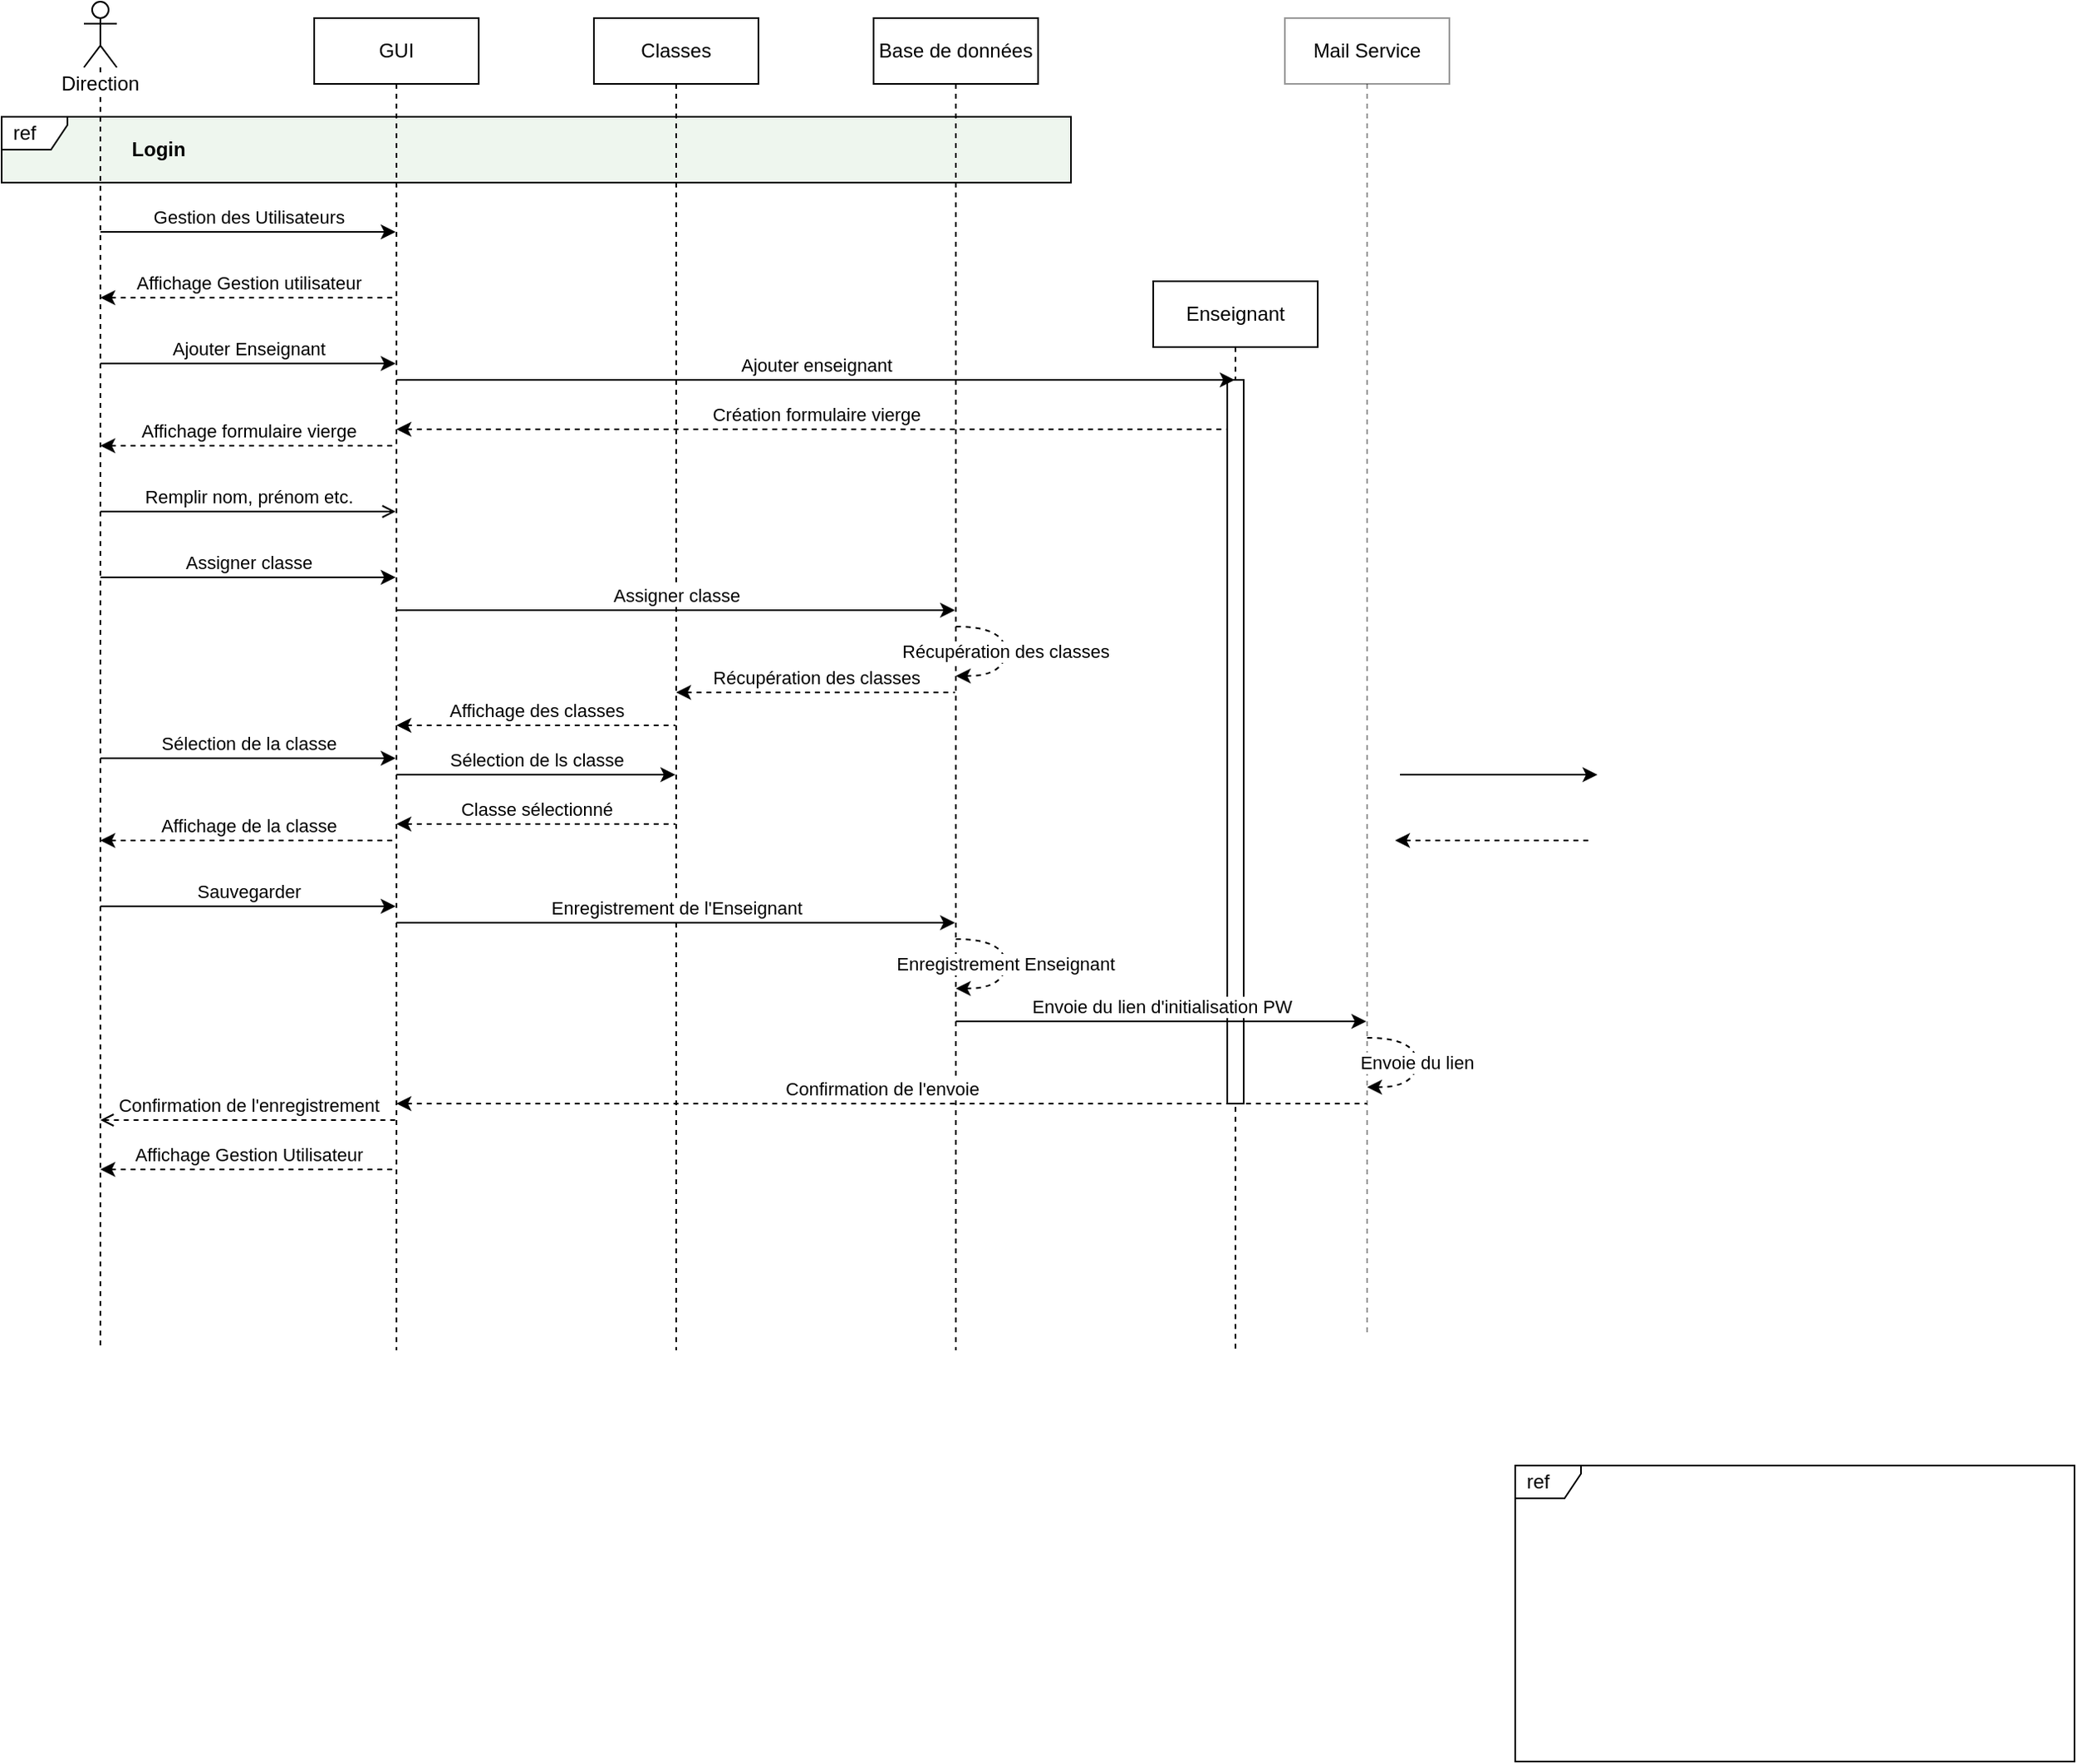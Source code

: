 <mxfile version="19.0.3" type="github">
  <diagram id="vo8UH_zVqahfNAsJbKlJ" name="Page-1">
    <mxGraphModel dx="1990" dy="471" grid="1" gridSize="10" guides="1" tooltips="1" connect="1" arrows="1" fold="1" page="1" pageScale="1" pageWidth="827" pageHeight="1169" math="0" shadow="0">
      <root>
        <mxCell id="0" />
        <mxCell id="1" parent="0" />
        <mxCell id="ZFrfi6K9khdsfjG5ujtt-9" value="" style="rounded=0;whiteSpace=wrap;html=1;labelBackgroundColor=default;fillColor=#d5e8d4;strokeColor=#82b366;opacity=40;" vertex="1" parent="1">
          <mxGeometry x="-10" y="130" width="650" height="40" as="geometry" />
        </mxCell>
        <mxCell id="ZFrfi6K9khdsfjG5ujtt-7" value="ref" style="shape=umlFrame;whiteSpace=wrap;html=1;width=40;height=20;boundedLbl=1;verticalAlign=middle;align=left;spacingLeft=5;labelBackgroundColor=default;gradientColor=#ffffff;" vertex="1" parent="1">
          <mxGeometry x="-10" y="130" width="650" height="40" as="geometry" />
        </mxCell>
        <mxCell id="ZFrfi6K9khdsfjG5ujtt-1" value="GUI" style="shape=umlLifeline;perimeter=lifelinePerimeter;whiteSpace=wrap;html=1;container=1;collapsible=0;recursiveResize=0;outlineConnect=0;" vertex="1" parent="1">
          <mxGeometry x="180" y="70" width="100" height="810" as="geometry" />
        </mxCell>
        <mxCell id="ZFrfi6K9khdsfjG5ujtt-19" value="Affichage formulaire vierge" style="endArrow=none;html=1;rounded=0;verticalAlign=bottom;dashed=1;startArrow=classic;startFill=1;endFill=0;" edge="1" parent="ZFrfi6K9khdsfjG5ujtt-1" source="ZFrfi6K9khdsfjG5ujtt-2">
          <mxGeometry width="50" height="50" relative="1" as="geometry">
            <mxPoint x="-70" y="260" as="sourcePoint" />
            <mxPoint x="50" y="260" as="targetPoint" />
          </mxGeometry>
        </mxCell>
        <mxCell id="ZFrfi6K9khdsfjG5ujtt-31" value="Affichage de la classe" style="endArrow=none;html=1;rounded=0;verticalAlign=bottom;dashed=1;startArrow=classic;startFill=1;endFill=0;" edge="1" parent="ZFrfi6K9khdsfjG5ujtt-1" source="ZFrfi6K9khdsfjG5ujtt-2">
          <mxGeometry width="50" height="50" relative="1" as="geometry">
            <mxPoint x="-70" y="500.0" as="sourcePoint" />
            <mxPoint x="50" y="500.0" as="targetPoint" />
          </mxGeometry>
        </mxCell>
        <mxCell id="ZFrfi6K9khdsfjG5ujtt-40" value="Confirmation de l&#39;enregistrement" style="endArrow=none;html=1;rounded=0;verticalAlign=bottom;dashed=1;startArrow=open;startFill=0;endFill=0;" edge="1" parent="ZFrfi6K9khdsfjG5ujtt-1" source="ZFrfi6K9khdsfjG5ujtt-2">
          <mxGeometry width="50" height="50" relative="1" as="geometry">
            <mxPoint x="-70" y="670" as="sourcePoint" />
            <mxPoint x="50" y="670" as="targetPoint" />
          </mxGeometry>
        </mxCell>
        <mxCell id="ZFrfi6K9khdsfjG5ujtt-2" value="Direction" style="shape=umlLifeline;participant=umlActor;perimeter=lifelinePerimeter;whiteSpace=wrap;html=1;container=1;collapsible=0;recursiveResize=0;verticalAlign=top;spacingTop=36;outlineConnect=0;labelBackgroundColor=default;" vertex="1" parent="1">
          <mxGeometry x="40" y="60" width="20" height="820" as="geometry" />
        </mxCell>
        <mxCell id="ZFrfi6K9khdsfjG5ujtt-3" value="Base de données" style="shape=umlLifeline;perimeter=lifelinePerimeter;whiteSpace=wrap;html=1;container=1;collapsible=0;recursiveResize=0;outlineConnect=0;" vertex="1" parent="1">
          <mxGeometry x="520" y="70" width="100" height="810" as="geometry" />
        </mxCell>
        <mxCell id="ZFrfi6K9khdsfjG5ujtt-25" value="Récupération des classes" style="curved=1;endArrow=classic;html=1;rounded=0;dashed=1;" edge="1" parent="ZFrfi6K9khdsfjG5ujtt-3">
          <mxGeometry width="50" height="50" relative="1" as="geometry">
            <mxPoint x="50" y="370" as="sourcePoint" />
            <mxPoint x="50" y="400" as="targetPoint" />
            <Array as="points">
              <mxPoint x="80" y="370" />
              <mxPoint x="80" y="400" />
            </Array>
          </mxGeometry>
        </mxCell>
        <mxCell id="ZFrfi6K9khdsfjG5ujtt-34" value="Enregistrement Enseignant" style="curved=1;endArrow=classic;html=1;rounded=0;dashed=1;" edge="1" parent="ZFrfi6K9khdsfjG5ujtt-3">
          <mxGeometry width="50" height="50" relative="1" as="geometry">
            <mxPoint x="50" y="560.0" as="sourcePoint" />
            <mxPoint x="50" y="590.0" as="targetPoint" />
            <Array as="points">
              <mxPoint x="80" y="560" />
              <mxPoint x="80" y="590" />
            </Array>
          </mxGeometry>
        </mxCell>
        <mxCell id="ZFrfi6K9khdsfjG5ujtt-4" value="" style="endArrow=classic;html=1;rounded=0;verticalAlign=bottom;" edge="1" parent="1">
          <mxGeometry width="50" height="50" relative="1" as="geometry">
            <mxPoint x="840" y="530" as="sourcePoint" />
            <mxPoint x="960" y="530" as="targetPoint" />
          </mxGeometry>
        </mxCell>
        <mxCell id="ZFrfi6K9khdsfjG5ujtt-5" value="Création formulaire vierge" style="endArrow=none;html=1;rounded=0;verticalAlign=bottom;dashed=1;startArrow=classic;startFill=1;endFill=0;" edge="1" parent="1" source="ZFrfi6K9khdsfjG5ujtt-1" target="ZFrfi6K9khdsfjG5ujtt-16">
          <mxGeometry width="50" height="50" relative="1" as="geometry">
            <mxPoint x="470" y="340" as="sourcePoint" />
            <mxPoint x="590" y="340" as="targetPoint" />
            <Array as="points">
              <mxPoint x="510" y="320" />
            </Array>
          </mxGeometry>
        </mxCell>
        <mxCell id="ZFrfi6K9khdsfjG5ujtt-8" value="&lt;b&gt;Login&lt;/b&gt;" style="text;html=1;align=center;verticalAlign=middle;resizable=0;points=[];autosize=1;strokeColor=none;fillColor=none;" vertex="1" parent="1">
          <mxGeometry x="60" y="140" width="50" height="20" as="geometry" />
        </mxCell>
        <mxCell id="ZFrfi6K9khdsfjG5ujtt-10" value="Gestion des Utilisateurs" style="endArrow=classic;html=1;rounded=0;verticalAlign=bottom;" edge="1" parent="1" target="ZFrfi6K9khdsfjG5ujtt-1">
          <mxGeometry width="50" height="50" relative="1" as="geometry">
            <mxPoint x="50" y="200" as="sourcePoint" />
            <mxPoint x="170" y="200" as="targetPoint" />
          </mxGeometry>
        </mxCell>
        <mxCell id="ZFrfi6K9khdsfjG5ujtt-12" value="Classes" style="shape=umlLifeline;perimeter=lifelinePerimeter;whiteSpace=wrap;html=1;container=1;collapsible=0;recursiveResize=0;outlineConnect=0;" vertex="1" parent="1">
          <mxGeometry x="350" y="70" width="100" height="810" as="geometry" />
        </mxCell>
        <mxCell id="ZFrfi6K9khdsfjG5ujtt-13" value="Affichage Gestion utilisateur" style="endArrow=none;html=1;rounded=0;verticalAlign=bottom;dashed=1;startArrow=classic;startFill=1;endFill=0;" edge="1" parent="1" target="ZFrfi6K9khdsfjG5ujtt-1">
          <mxGeometry width="50" height="50" relative="1" as="geometry">
            <mxPoint x="50" y="240" as="sourcePoint" />
            <mxPoint x="170" y="240" as="targetPoint" />
          </mxGeometry>
        </mxCell>
        <mxCell id="ZFrfi6K9khdsfjG5ujtt-15" value="Ajouter Enseignant" style="endArrow=classic;html=1;rounded=0;verticalAlign=bottom;" edge="1" parent="1" target="ZFrfi6K9khdsfjG5ujtt-1">
          <mxGeometry width="50" height="50" relative="1" as="geometry">
            <mxPoint x="50" y="280" as="sourcePoint" />
            <mxPoint x="170" y="280" as="targetPoint" />
          </mxGeometry>
        </mxCell>
        <mxCell id="ZFrfi6K9khdsfjG5ujtt-16" value="Enseignant" style="shape=umlLifeline;perimeter=lifelinePerimeter;whiteSpace=wrap;html=1;container=1;collapsible=0;recursiveResize=0;outlineConnect=0;" vertex="1" parent="1">
          <mxGeometry x="690" y="230" width="100" height="650" as="geometry" />
        </mxCell>
        <mxCell id="ZFrfi6K9khdsfjG5ujtt-42" value="" style="rounded=0;whiteSpace=wrap;html=1;labelBackgroundColor=default;gradientColor=#ffffff;fillColor=default;" vertex="1" parent="ZFrfi6K9khdsfjG5ujtt-16">
          <mxGeometry x="45" y="60" width="10" height="440" as="geometry" />
        </mxCell>
        <mxCell id="ZFrfi6K9khdsfjG5ujtt-17" value="Ajouter enseignant" style="endArrow=classic;html=1;rounded=0;verticalAlign=bottom;" edge="1" parent="1" target="ZFrfi6K9khdsfjG5ujtt-16">
          <mxGeometry width="50" height="50" relative="1" as="geometry">
            <mxPoint x="230" y="290" as="sourcePoint" />
            <mxPoint x="350" y="290" as="targetPoint" />
          </mxGeometry>
        </mxCell>
        <mxCell id="ZFrfi6K9khdsfjG5ujtt-18" value="" style="endArrow=none;html=1;rounded=0;verticalAlign=bottom;dashed=1;startArrow=classic;startFill=1;endFill=0;" edge="1" parent="1">
          <mxGeometry width="50" height="50" relative="1" as="geometry">
            <mxPoint x="837" y="570" as="sourcePoint" />
            <mxPoint x="957" y="570" as="targetPoint" />
          </mxGeometry>
        </mxCell>
        <mxCell id="ZFrfi6K9khdsfjG5ujtt-20" value="Remplir nom, prénom etc." style="endArrow=open;html=1;rounded=0;verticalAlign=bottom;endFill=0;" edge="1" parent="1" target="ZFrfi6K9khdsfjG5ujtt-1">
          <mxGeometry width="50" height="50" relative="1" as="geometry">
            <mxPoint x="50" y="370" as="sourcePoint" />
            <mxPoint x="170" y="370" as="targetPoint" />
          </mxGeometry>
        </mxCell>
        <mxCell id="ZFrfi6K9khdsfjG5ujtt-21" value="Assigner classe" style="endArrow=classic;html=1;rounded=0;verticalAlign=bottom;" edge="1" parent="1" target="ZFrfi6K9khdsfjG5ujtt-1">
          <mxGeometry width="50" height="50" relative="1" as="geometry">
            <mxPoint x="50" y="410" as="sourcePoint" />
            <mxPoint x="170" y="410" as="targetPoint" />
          </mxGeometry>
        </mxCell>
        <mxCell id="ZFrfi6K9khdsfjG5ujtt-22" value="Assigner classe" style="endArrow=classic;html=1;rounded=0;verticalAlign=bottom;" edge="1" parent="1" target="ZFrfi6K9khdsfjG5ujtt-3">
          <mxGeometry width="50" height="50" relative="1" as="geometry">
            <mxPoint x="230" y="430" as="sourcePoint" />
            <mxPoint x="350" y="430" as="targetPoint" />
          </mxGeometry>
        </mxCell>
        <mxCell id="ZFrfi6K9khdsfjG5ujtt-26" value="Récupération des classes" style="endArrow=none;html=1;rounded=0;verticalAlign=bottom;dashed=1;startArrow=classic;startFill=1;endFill=0;" edge="1" parent="1" target="ZFrfi6K9khdsfjG5ujtt-3">
          <mxGeometry width="50" height="50" relative="1" as="geometry">
            <mxPoint x="400" y="480" as="sourcePoint" />
            <mxPoint x="630" y="480.0" as="targetPoint" />
          </mxGeometry>
        </mxCell>
        <mxCell id="ZFrfi6K9khdsfjG5ujtt-27" value="Affichage des classes" style="endArrow=none;html=1;rounded=0;verticalAlign=bottom;dashed=1;startArrow=classic;startFill=1;endFill=0;" edge="1" parent="1" source="ZFrfi6K9khdsfjG5ujtt-1" target="ZFrfi6K9khdsfjG5ujtt-12">
          <mxGeometry width="50" height="50" relative="1" as="geometry">
            <mxPoint x="240" y="510.0" as="sourcePoint" />
            <mxPoint x="360" y="510.0" as="targetPoint" />
            <Array as="points">
              <mxPoint x="310" y="500" />
            </Array>
          </mxGeometry>
        </mxCell>
        <mxCell id="ZFrfi6K9khdsfjG5ujtt-28" value="Sélection de la classe" style="endArrow=classic;html=1;rounded=0;verticalAlign=bottom;" edge="1" parent="1" target="ZFrfi6K9khdsfjG5ujtt-1">
          <mxGeometry width="50" height="50" relative="1" as="geometry">
            <mxPoint x="50" y="520.0" as="sourcePoint" />
            <mxPoint x="170" y="520.0" as="targetPoint" />
          </mxGeometry>
        </mxCell>
        <mxCell id="ZFrfi6K9khdsfjG5ujtt-29" value="Sélection de ls classe" style="endArrow=classic;html=1;rounded=0;verticalAlign=bottom;" edge="1" parent="1" target="ZFrfi6K9khdsfjG5ujtt-12">
          <mxGeometry width="50" height="50" relative="1" as="geometry">
            <mxPoint x="230" y="530.0" as="sourcePoint" />
            <mxPoint x="350" y="530.0" as="targetPoint" />
          </mxGeometry>
        </mxCell>
        <mxCell id="ZFrfi6K9khdsfjG5ujtt-30" value="Classe sélectionné" style="endArrow=none;html=1;rounded=0;verticalAlign=bottom;dashed=1;startArrow=classic;startFill=1;endFill=0;" edge="1" parent="1" source="ZFrfi6K9khdsfjG5ujtt-1" target="ZFrfi6K9khdsfjG5ujtt-12">
          <mxGeometry width="50" height="50" relative="1" as="geometry">
            <mxPoint x="255" y="570.0" as="sourcePoint" />
            <mxPoint x="375" y="570.0" as="targetPoint" />
            <Array as="points">
              <mxPoint x="310" y="560" />
            </Array>
          </mxGeometry>
        </mxCell>
        <mxCell id="ZFrfi6K9khdsfjG5ujtt-32" value="Sauvegarder" style="endArrow=classic;html=1;rounded=0;verticalAlign=bottom;" edge="1" parent="1" target="ZFrfi6K9khdsfjG5ujtt-1">
          <mxGeometry width="50" height="50" relative="1" as="geometry">
            <mxPoint x="50" y="610.0" as="sourcePoint" />
            <mxPoint x="170" y="610.0" as="targetPoint" />
          </mxGeometry>
        </mxCell>
        <mxCell id="ZFrfi6K9khdsfjG5ujtt-33" value="Enregistrement de l&#39;Enseignant" style="endArrow=classic;html=1;rounded=0;verticalAlign=bottom;" edge="1" parent="1" target="ZFrfi6K9khdsfjG5ujtt-3">
          <mxGeometry width="50" height="50" relative="1" as="geometry">
            <mxPoint x="230" y="620.0" as="sourcePoint" />
            <mxPoint x="350" y="620.0" as="targetPoint" />
          </mxGeometry>
        </mxCell>
        <mxCell id="ZFrfi6K9khdsfjG5ujtt-36" value="Mail Service" style="shape=umlLifeline;perimeter=lifelinePerimeter;whiteSpace=wrap;html=1;container=1;collapsible=0;recursiveResize=0;outlineConnect=0;labelBackgroundColor=default;gradientColor=#ffffff;opacity=40;" vertex="1" parent="1">
          <mxGeometry x="770" y="70" width="100" height="800" as="geometry" />
        </mxCell>
        <mxCell id="ZFrfi6K9khdsfjG5ujtt-38" value="Envoie du lien" style="curved=1;endArrow=classic;html=1;rounded=0;dashed=1;" edge="1" parent="ZFrfi6K9khdsfjG5ujtt-36">
          <mxGeometry width="50" height="50" relative="1" as="geometry">
            <mxPoint x="50" y="620.0" as="sourcePoint" />
            <mxPoint x="50" y="650.0" as="targetPoint" />
            <Array as="points">
              <mxPoint x="80" y="620" />
              <mxPoint x="80" y="650" />
            </Array>
          </mxGeometry>
        </mxCell>
        <mxCell id="ZFrfi6K9khdsfjG5ujtt-39" value="Confirmation de l&#39;envoie" style="endArrow=none;html=1;rounded=0;verticalAlign=bottom;dashed=1;startArrow=classic;startFill=1;endFill=0;" edge="1" parent="ZFrfi6K9khdsfjG5ujtt-36" source="ZFrfi6K9khdsfjG5ujtt-1">
          <mxGeometry width="50" height="50" relative="1" as="geometry">
            <mxPoint x="-70" y="660" as="sourcePoint" />
            <mxPoint x="50" y="660" as="targetPoint" />
          </mxGeometry>
        </mxCell>
        <mxCell id="ZFrfi6K9khdsfjG5ujtt-37" value="Envoie du lien d&#39;initialisation PW" style="endArrow=classic;html=1;rounded=0;verticalAlign=bottom;" edge="1" parent="1" source="ZFrfi6K9khdsfjG5ujtt-3" target="ZFrfi6K9khdsfjG5ujtt-36">
          <mxGeometry width="50" height="50" relative="1" as="geometry">
            <mxPoint x="630" y="680" as="sourcePoint" />
            <mxPoint x="750" y="680" as="targetPoint" />
            <Array as="points">
              <mxPoint x="690" y="680" />
            </Array>
          </mxGeometry>
        </mxCell>
        <mxCell id="ZFrfi6K9khdsfjG5ujtt-41" value="Affichage Gestion Utilisateur" style="endArrow=none;html=1;rounded=0;verticalAlign=bottom;dashed=1;startArrow=classic;startFill=1;endFill=0;" edge="1" parent="1" target="ZFrfi6K9khdsfjG5ujtt-1">
          <mxGeometry width="50" height="50" relative="1" as="geometry">
            <mxPoint x="50" y="770" as="sourcePoint" />
            <mxPoint x="170" y="770" as="targetPoint" />
          </mxGeometry>
        </mxCell>
        <mxCell id="ZFrfi6K9khdsfjG5ujtt-43" value="ref" style="shape=umlFrame;whiteSpace=wrap;html=1;width=40;height=20;boundedLbl=1;verticalAlign=middle;align=left;spacingLeft=5;labelBackgroundColor=default;fillColor=default;gradientColor=#ffffff;" vertex="1" parent="1">
          <mxGeometry x="910" y="950" width="340" height="180" as="geometry" />
        </mxCell>
      </root>
    </mxGraphModel>
  </diagram>
</mxfile>
